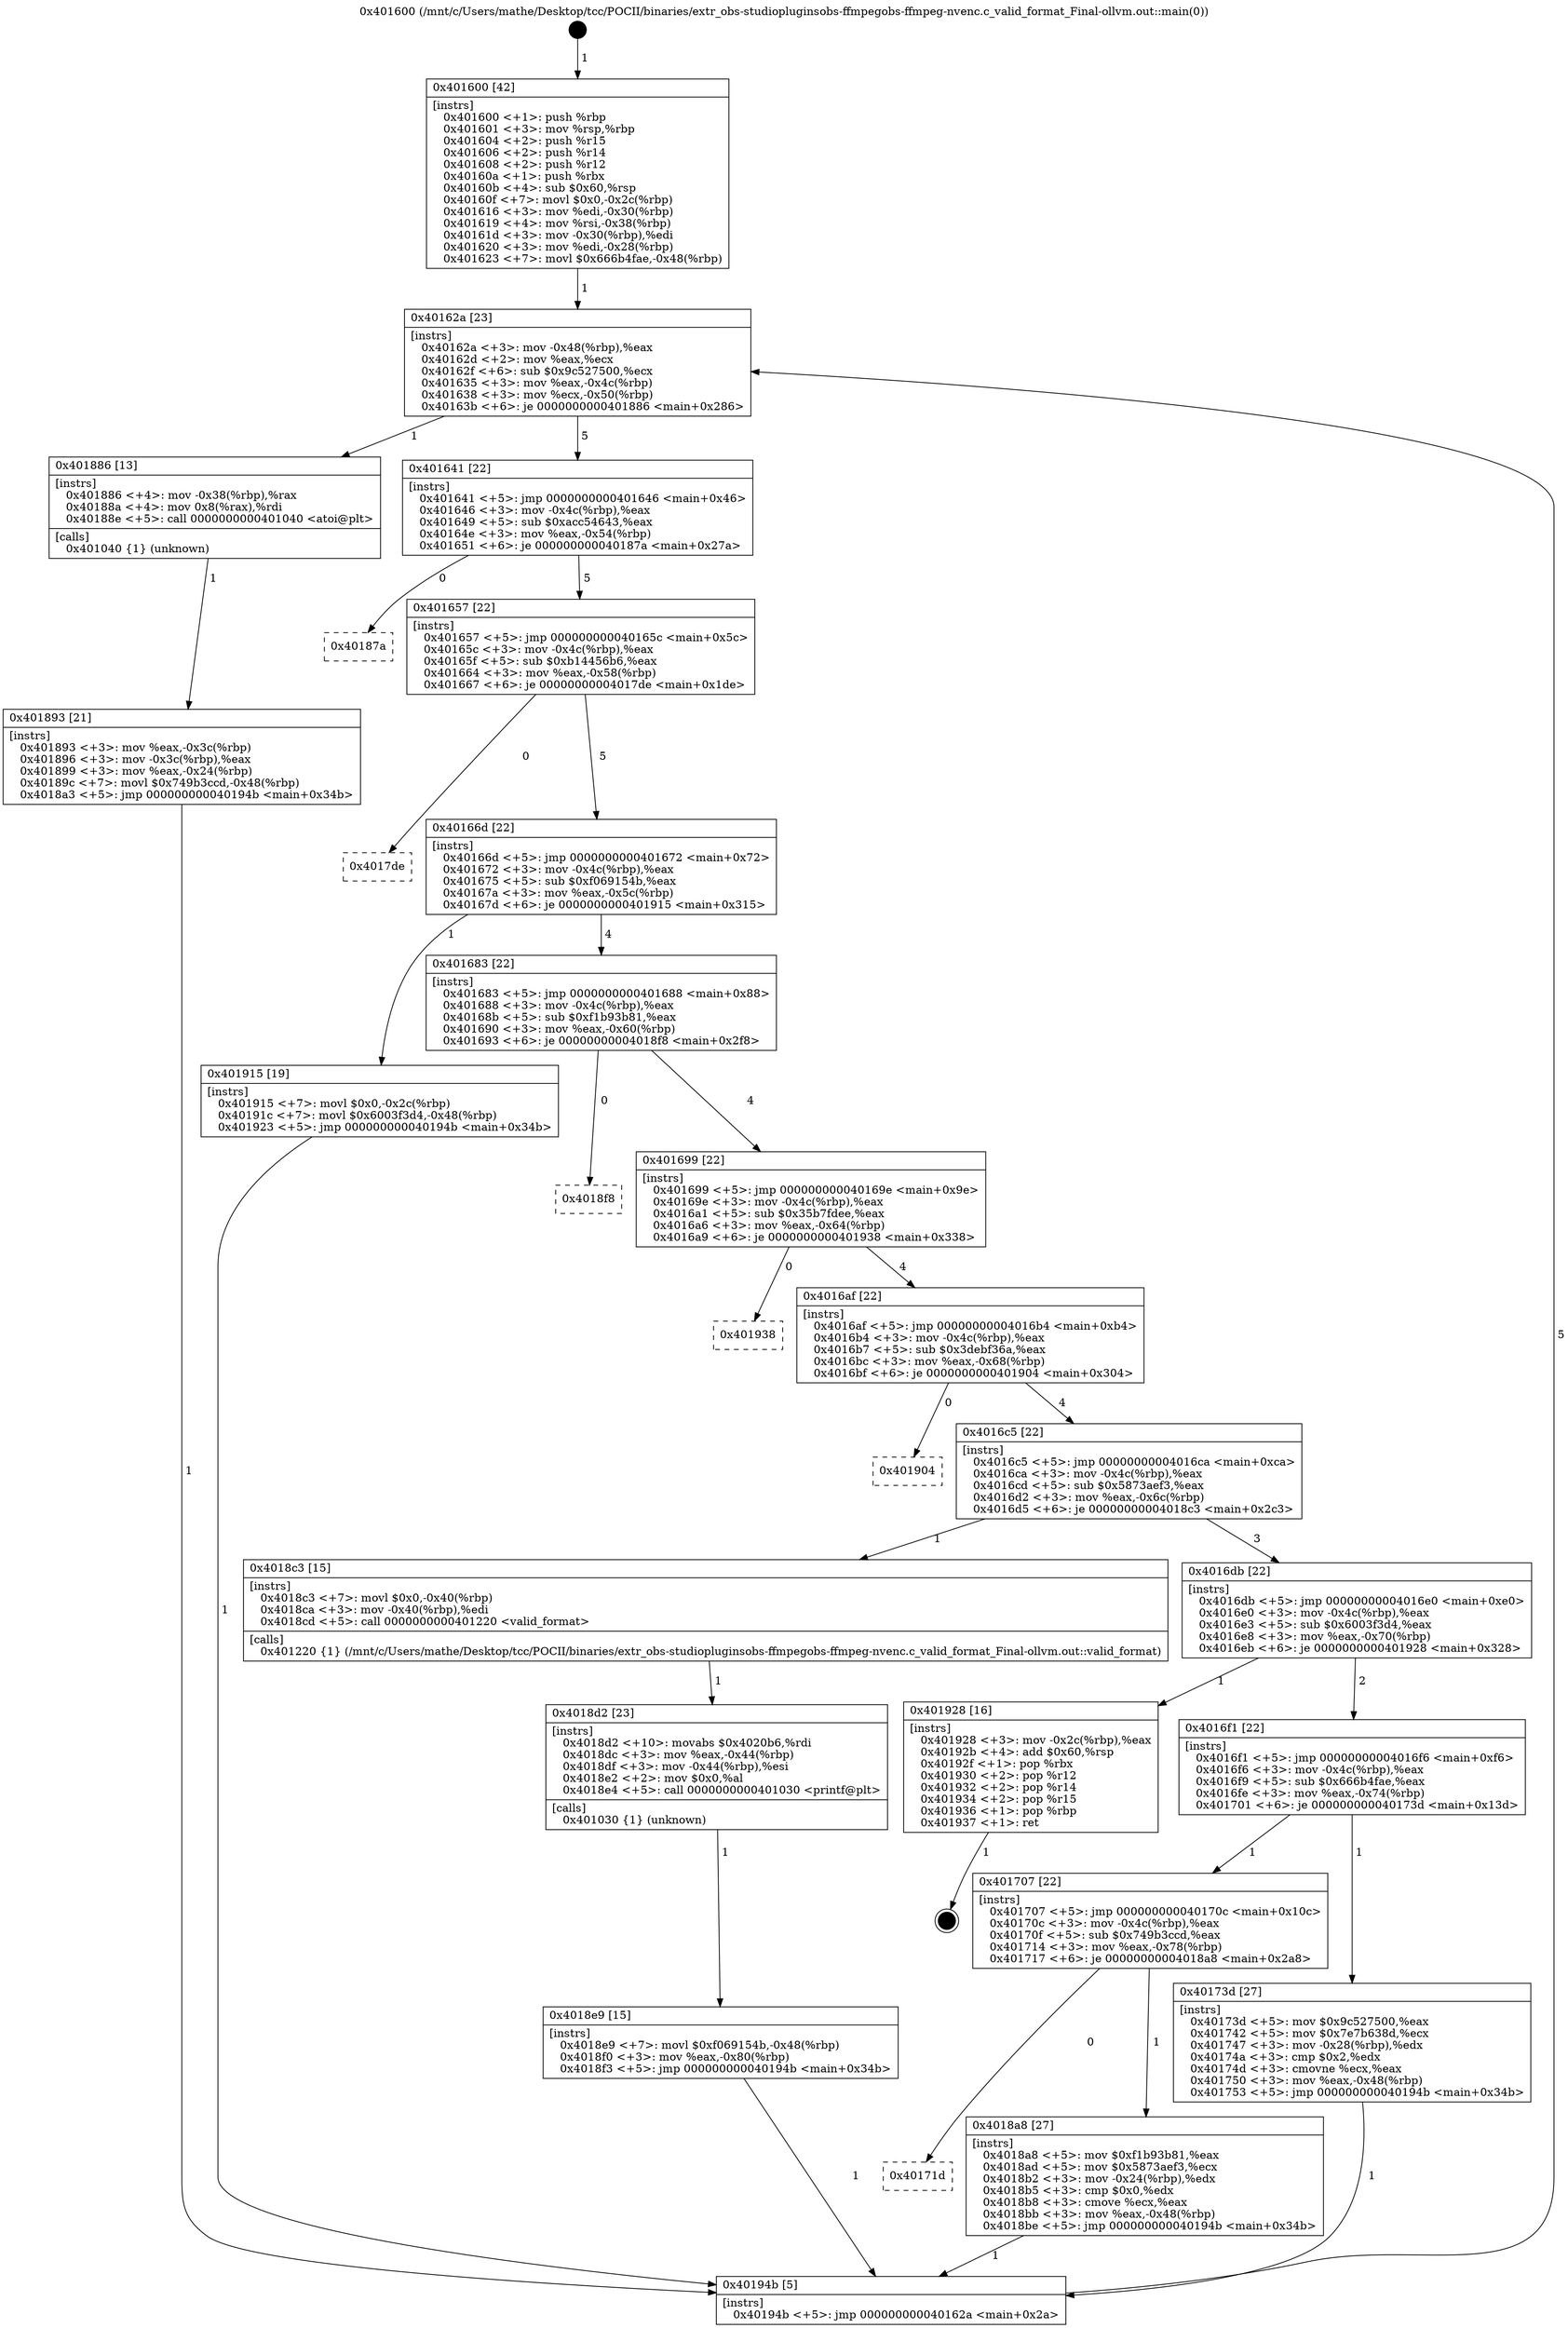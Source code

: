 digraph "0x401600" {
  label = "0x401600 (/mnt/c/Users/mathe/Desktop/tcc/POCII/binaries/extr_obs-studiopluginsobs-ffmpegobs-ffmpeg-nvenc.c_valid_format_Final-ollvm.out::main(0))"
  labelloc = "t"
  node[shape=record]

  Entry [label="",width=0.3,height=0.3,shape=circle,fillcolor=black,style=filled]
  "0x40162a" [label="{
     0x40162a [23]\l
     | [instrs]\l
     &nbsp;&nbsp;0x40162a \<+3\>: mov -0x48(%rbp),%eax\l
     &nbsp;&nbsp;0x40162d \<+2\>: mov %eax,%ecx\l
     &nbsp;&nbsp;0x40162f \<+6\>: sub $0x9c527500,%ecx\l
     &nbsp;&nbsp;0x401635 \<+3\>: mov %eax,-0x4c(%rbp)\l
     &nbsp;&nbsp;0x401638 \<+3\>: mov %ecx,-0x50(%rbp)\l
     &nbsp;&nbsp;0x40163b \<+6\>: je 0000000000401886 \<main+0x286\>\l
  }"]
  "0x401886" [label="{
     0x401886 [13]\l
     | [instrs]\l
     &nbsp;&nbsp;0x401886 \<+4\>: mov -0x38(%rbp),%rax\l
     &nbsp;&nbsp;0x40188a \<+4\>: mov 0x8(%rax),%rdi\l
     &nbsp;&nbsp;0x40188e \<+5\>: call 0000000000401040 \<atoi@plt\>\l
     | [calls]\l
     &nbsp;&nbsp;0x401040 \{1\} (unknown)\l
  }"]
  "0x401641" [label="{
     0x401641 [22]\l
     | [instrs]\l
     &nbsp;&nbsp;0x401641 \<+5\>: jmp 0000000000401646 \<main+0x46\>\l
     &nbsp;&nbsp;0x401646 \<+3\>: mov -0x4c(%rbp),%eax\l
     &nbsp;&nbsp;0x401649 \<+5\>: sub $0xacc54643,%eax\l
     &nbsp;&nbsp;0x40164e \<+3\>: mov %eax,-0x54(%rbp)\l
     &nbsp;&nbsp;0x401651 \<+6\>: je 000000000040187a \<main+0x27a\>\l
  }"]
  Exit [label="",width=0.3,height=0.3,shape=circle,fillcolor=black,style=filled,peripheries=2]
  "0x40187a" [label="{
     0x40187a\l
  }", style=dashed]
  "0x401657" [label="{
     0x401657 [22]\l
     | [instrs]\l
     &nbsp;&nbsp;0x401657 \<+5\>: jmp 000000000040165c \<main+0x5c\>\l
     &nbsp;&nbsp;0x40165c \<+3\>: mov -0x4c(%rbp),%eax\l
     &nbsp;&nbsp;0x40165f \<+5\>: sub $0xb14456b6,%eax\l
     &nbsp;&nbsp;0x401664 \<+3\>: mov %eax,-0x58(%rbp)\l
     &nbsp;&nbsp;0x401667 \<+6\>: je 00000000004017de \<main+0x1de\>\l
  }"]
  "0x4018e9" [label="{
     0x4018e9 [15]\l
     | [instrs]\l
     &nbsp;&nbsp;0x4018e9 \<+7\>: movl $0xf069154b,-0x48(%rbp)\l
     &nbsp;&nbsp;0x4018f0 \<+3\>: mov %eax,-0x80(%rbp)\l
     &nbsp;&nbsp;0x4018f3 \<+5\>: jmp 000000000040194b \<main+0x34b\>\l
  }"]
  "0x4017de" [label="{
     0x4017de\l
  }", style=dashed]
  "0x40166d" [label="{
     0x40166d [22]\l
     | [instrs]\l
     &nbsp;&nbsp;0x40166d \<+5\>: jmp 0000000000401672 \<main+0x72\>\l
     &nbsp;&nbsp;0x401672 \<+3\>: mov -0x4c(%rbp),%eax\l
     &nbsp;&nbsp;0x401675 \<+5\>: sub $0xf069154b,%eax\l
     &nbsp;&nbsp;0x40167a \<+3\>: mov %eax,-0x5c(%rbp)\l
     &nbsp;&nbsp;0x40167d \<+6\>: je 0000000000401915 \<main+0x315\>\l
  }"]
  "0x4018d2" [label="{
     0x4018d2 [23]\l
     | [instrs]\l
     &nbsp;&nbsp;0x4018d2 \<+10\>: movabs $0x4020b6,%rdi\l
     &nbsp;&nbsp;0x4018dc \<+3\>: mov %eax,-0x44(%rbp)\l
     &nbsp;&nbsp;0x4018df \<+3\>: mov -0x44(%rbp),%esi\l
     &nbsp;&nbsp;0x4018e2 \<+2\>: mov $0x0,%al\l
     &nbsp;&nbsp;0x4018e4 \<+5\>: call 0000000000401030 \<printf@plt\>\l
     | [calls]\l
     &nbsp;&nbsp;0x401030 \{1\} (unknown)\l
  }"]
  "0x401915" [label="{
     0x401915 [19]\l
     | [instrs]\l
     &nbsp;&nbsp;0x401915 \<+7\>: movl $0x0,-0x2c(%rbp)\l
     &nbsp;&nbsp;0x40191c \<+7\>: movl $0x6003f3d4,-0x48(%rbp)\l
     &nbsp;&nbsp;0x401923 \<+5\>: jmp 000000000040194b \<main+0x34b\>\l
  }"]
  "0x401683" [label="{
     0x401683 [22]\l
     | [instrs]\l
     &nbsp;&nbsp;0x401683 \<+5\>: jmp 0000000000401688 \<main+0x88\>\l
     &nbsp;&nbsp;0x401688 \<+3\>: mov -0x4c(%rbp),%eax\l
     &nbsp;&nbsp;0x40168b \<+5\>: sub $0xf1b93b81,%eax\l
     &nbsp;&nbsp;0x401690 \<+3\>: mov %eax,-0x60(%rbp)\l
     &nbsp;&nbsp;0x401693 \<+6\>: je 00000000004018f8 \<main+0x2f8\>\l
  }"]
  "0x40171d" [label="{
     0x40171d\l
  }", style=dashed]
  "0x4018f8" [label="{
     0x4018f8\l
  }", style=dashed]
  "0x401699" [label="{
     0x401699 [22]\l
     | [instrs]\l
     &nbsp;&nbsp;0x401699 \<+5\>: jmp 000000000040169e \<main+0x9e\>\l
     &nbsp;&nbsp;0x40169e \<+3\>: mov -0x4c(%rbp),%eax\l
     &nbsp;&nbsp;0x4016a1 \<+5\>: sub $0x35b7fdee,%eax\l
     &nbsp;&nbsp;0x4016a6 \<+3\>: mov %eax,-0x64(%rbp)\l
     &nbsp;&nbsp;0x4016a9 \<+6\>: je 0000000000401938 \<main+0x338\>\l
  }"]
  "0x4018a8" [label="{
     0x4018a8 [27]\l
     | [instrs]\l
     &nbsp;&nbsp;0x4018a8 \<+5\>: mov $0xf1b93b81,%eax\l
     &nbsp;&nbsp;0x4018ad \<+5\>: mov $0x5873aef3,%ecx\l
     &nbsp;&nbsp;0x4018b2 \<+3\>: mov -0x24(%rbp),%edx\l
     &nbsp;&nbsp;0x4018b5 \<+3\>: cmp $0x0,%edx\l
     &nbsp;&nbsp;0x4018b8 \<+3\>: cmove %ecx,%eax\l
     &nbsp;&nbsp;0x4018bb \<+3\>: mov %eax,-0x48(%rbp)\l
     &nbsp;&nbsp;0x4018be \<+5\>: jmp 000000000040194b \<main+0x34b\>\l
  }"]
  "0x401938" [label="{
     0x401938\l
  }", style=dashed]
  "0x4016af" [label="{
     0x4016af [22]\l
     | [instrs]\l
     &nbsp;&nbsp;0x4016af \<+5\>: jmp 00000000004016b4 \<main+0xb4\>\l
     &nbsp;&nbsp;0x4016b4 \<+3\>: mov -0x4c(%rbp),%eax\l
     &nbsp;&nbsp;0x4016b7 \<+5\>: sub $0x3debf36a,%eax\l
     &nbsp;&nbsp;0x4016bc \<+3\>: mov %eax,-0x68(%rbp)\l
     &nbsp;&nbsp;0x4016bf \<+6\>: je 0000000000401904 \<main+0x304\>\l
  }"]
  "0x401893" [label="{
     0x401893 [21]\l
     | [instrs]\l
     &nbsp;&nbsp;0x401893 \<+3\>: mov %eax,-0x3c(%rbp)\l
     &nbsp;&nbsp;0x401896 \<+3\>: mov -0x3c(%rbp),%eax\l
     &nbsp;&nbsp;0x401899 \<+3\>: mov %eax,-0x24(%rbp)\l
     &nbsp;&nbsp;0x40189c \<+7\>: movl $0x749b3ccd,-0x48(%rbp)\l
     &nbsp;&nbsp;0x4018a3 \<+5\>: jmp 000000000040194b \<main+0x34b\>\l
  }"]
  "0x401904" [label="{
     0x401904\l
  }", style=dashed]
  "0x4016c5" [label="{
     0x4016c5 [22]\l
     | [instrs]\l
     &nbsp;&nbsp;0x4016c5 \<+5\>: jmp 00000000004016ca \<main+0xca\>\l
     &nbsp;&nbsp;0x4016ca \<+3\>: mov -0x4c(%rbp),%eax\l
     &nbsp;&nbsp;0x4016cd \<+5\>: sub $0x5873aef3,%eax\l
     &nbsp;&nbsp;0x4016d2 \<+3\>: mov %eax,-0x6c(%rbp)\l
     &nbsp;&nbsp;0x4016d5 \<+6\>: je 00000000004018c3 \<main+0x2c3\>\l
  }"]
  "0x401600" [label="{
     0x401600 [42]\l
     | [instrs]\l
     &nbsp;&nbsp;0x401600 \<+1\>: push %rbp\l
     &nbsp;&nbsp;0x401601 \<+3\>: mov %rsp,%rbp\l
     &nbsp;&nbsp;0x401604 \<+2\>: push %r15\l
     &nbsp;&nbsp;0x401606 \<+2\>: push %r14\l
     &nbsp;&nbsp;0x401608 \<+2\>: push %r12\l
     &nbsp;&nbsp;0x40160a \<+1\>: push %rbx\l
     &nbsp;&nbsp;0x40160b \<+4\>: sub $0x60,%rsp\l
     &nbsp;&nbsp;0x40160f \<+7\>: movl $0x0,-0x2c(%rbp)\l
     &nbsp;&nbsp;0x401616 \<+3\>: mov %edi,-0x30(%rbp)\l
     &nbsp;&nbsp;0x401619 \<+4\>: mov %rsi,-0x38(%rbp)\l
     &nbsp;&nbsp;0x40161d \<+3\>: mov -0x30(%rbp),%edi\l
     &nbsp;&nbsp;0x401620 \<+3\>: mov %edi,-0x28(%rbp)\l
     &nbsp;&nbsp;0x401623 \<+7\>: movl $0x666b4fae,-0x48(%rbp)\l
  }"]
  "0x4018c3" [label="{
     0x4018c3 [15]\l
     | [instrs]\l
     &nbsp;&nbsp;0x4018c3 \<+7\>: movl $0x0,-0x40(%rbp)\l
     &nbsp;&nbsp;0x4018ca \<+3\>: mov -0x40(%rbp),%edi\l
     &nbsp;&nbsp;0x4018cd \<+5\>: call 0000000000401220 \<valid_format\>\l
     | [calls]\l
     &nbsp;&nbsp;0x401220 \{1\} (/mnt/c/Users/mathe/Desktop/tcc/POCII/binaries/extr_obs-studiopluginsobs-ffmpegobs-ffmpeg-nvenc.c_valid_format_Final-ollvm.out::valid_format)\l
  }"]
  "0x4016db" [label="{
     0x4016db [22]\l
     | [instrs]\l
     &nbsp;&nbsp;0x4016db \<+5\>: jmp 00000000004016e0 \<main+0xe0\>\l
     &nbsp;&nbsp;0x4016e0 \<+3\>: mov -0x4c(%rbp),%eax\l
     &nbsp;&nbsp;0x4016e3 \<+5\>: sub $0x6003f3d4,%eax\l
     &nbsp;&nbsp;0x4016e8 \<+3\>: mov %eax,-0x70(%rbp)\l
     &nbsp;&nbsp;0x4016eb \<+6\>: je 0000000000401928 \<main+0x328\>\l
  }"]
  "0x40194b" [label="{
     0x40194b [5]\l
     | [instrs]\l
     &nbsp;&nbsp;0x40194b \<+5\>: jmp 000000000040162a \<main+0x2a\>\l
  }"]
  "0x401928" [label="{
     0x401928 [16]\l
     | [instrs]\l
     &nbsp;&nbsp;0x401928 \<+3\>: mov -0x2c(%rbp),%eax\l
     &nbsp;&nbsp;0x40192b \<+4\>: add $0x60,%rsp\l
     &nbsp;&nbsp;0x40192f \<+1\>: pop %rbx\l
     &nbsp;&nbsp;0x401930 \<+2\>: pop %r12\l
     &nbsp;&nbsp;0x401932 \<+2\>: pop %r14\l
     &nbsp;&nbsp;0x401934 \<+2\>: pop %r15\l
     &nbsp;&nbsp;0x401936 \<+1\>: pop %rbp\l
     &nbsp;&nbsp;0x401937 \<+1\>: ret\l
  }"]
  "0x4016f1" [label="{
     0x4016f1 [22]\l
     | [instrs]\l
     &nbsp;&nbsp;0x4016f1 \<+5\>: jmp 00000000004016f6 \<main+0xf6\>\l
     &nbsp;&nbsp;0x4016f6 \<+3\>: mov -0x4c(%rbp),%eax\l
     &nbsp;&nbsp;0x4016f9 \<+5\>: sub $0x666b4fae,%eax\l
     &nbsp;&nbsp;0x4016fe \<+3\>: mov %eax,-0x74(%rbp)\l
     &nbsp;&nbsp;0x401701 \<+6\>: je 000000000040173d \<main+0x13d\>\l
  }"]
  "0x401707" [label="{
     0x401707 [22]\l
     | [instrs]\l
     &nbsp;&nbsp;0x401707 \<+5\>: jmp 000000000040170c \<main+0x10c\>\l
     &nbsp;&nbsp;0x40170c \<+3\>: mov -0x4c(%rbp),%eax\l
     &nbsp;&nbsp;0x40170f \<+5\>: sub $0x749b3ccd,%eax\l
     &nbsp;&nbsp;0x401714 \<+3\>: mov %eax,-0x78(%rbp)\l
     &nbsp;&nbsp;0x401717 \<+6\>: je 00000000004018a8 \<main+0x2a8\>\l
  }"]
  "0x40173d" [label="{
     0x40173d [27]\l
     | [instrs]\l
     &nbsp;&nbsp;0x40173d \<+5\>: mov $0x9c527500,%eax\l
     &nbsp;&nbsp;0x401742 \<+5\>: mov $0x7e7b638d,%ecx\l
     &nbsp;&nbsp;0x401747 \<+3\>: mov -0x28(%rbp),%edx\l
     &nbsp;&nbsp;0x40174a \<+3\>: cmp $0x2,%edx\l
     &nbsp;&nbsp;0x40174d \<+3\>: cmovne %ecx,%eax\l
     &nbsp;&nbsp;0x401750 \<+3\>: mov %eax,-0x48(%rbp)\l
     &nbsp;&nbsp;0x401753 \<+5\>: jmp 000000000040194b \<main+0x34b\>\l
  }"]
  Entry -> "0x401600" [label=" 1"]
  "0x40162a" -> "0x401886" [label=" 1"]
  "0x40162a" -> "0x401641" [label=" 5"]
  "0x401928" -> Exit [label=" 1"]
  "0x401641" -> "0x40187a" [label=" 0"]
  "0x401641" -> "0x401657" [label=" 5"]
  "0x401915" -> "0x40194b" [label=" 1"]
  "0x401657" -> "0x4017de" [label=" 0"]
  "0x401657" -> "0x40166d" [label=" 5"]
  "0x4018e9" -> "0x40194b" [label=" 1"]
  "0x40166d" -> "0x401915" [label=" 1"]
  "0x40166d" -> "0x401683" [label=" 4"]
  "0x4018d2" -> "0x4018e9" [label=" 1"]
  "0x401683" -> "0x4018f8" [label=" 0"]
  "0x401683" -> "0x401699" [label=" 4"]
  "0x4018c3" -> "0x4018d2" [label=" 1"]
  "0x401699" -> "0x401938" [label=" 0"]
  "0x401699" -> "0x4016af" [label=" 4"]
  "0x4018a8" -> "0x40194b" [label=" 1"]
  "0x4016af" -> "0x401904" [label=" 0"]
  "0x4016af" -> "0x4016c5" [label=" 4"]
  "0x401707" -> "0x4018a8" [label=" 1"]
  "0x4016c5" -> "0x4018c3" [label=" 1"]
  "0x4016c5" -> "0x4016db" [label=" 3"]
  "0x401707" -> "0x40171d" [label=" 0"]
  "0x4016db" -> "0x401928" [label=" 1"]
  "0x4016db" -> "0x4016f1" [label=" 2"]
  "0x401893" -> "0x40194b" [label=" 1"]
  "0x4016f1" -> "0x40173d" [label=" 1"]
  "0x4016f1" -> "0x401707" [label=" 1"]
  "0x40173d" -> "0x40194b" [label=" 1"]
  "0x401600" -> "0x40162a" [label=" 1"]
  "0x40194b" -> "0x40162a" [label=" 5"]
  "0x401886" -> "0x401893" [label=" 1"]
}
